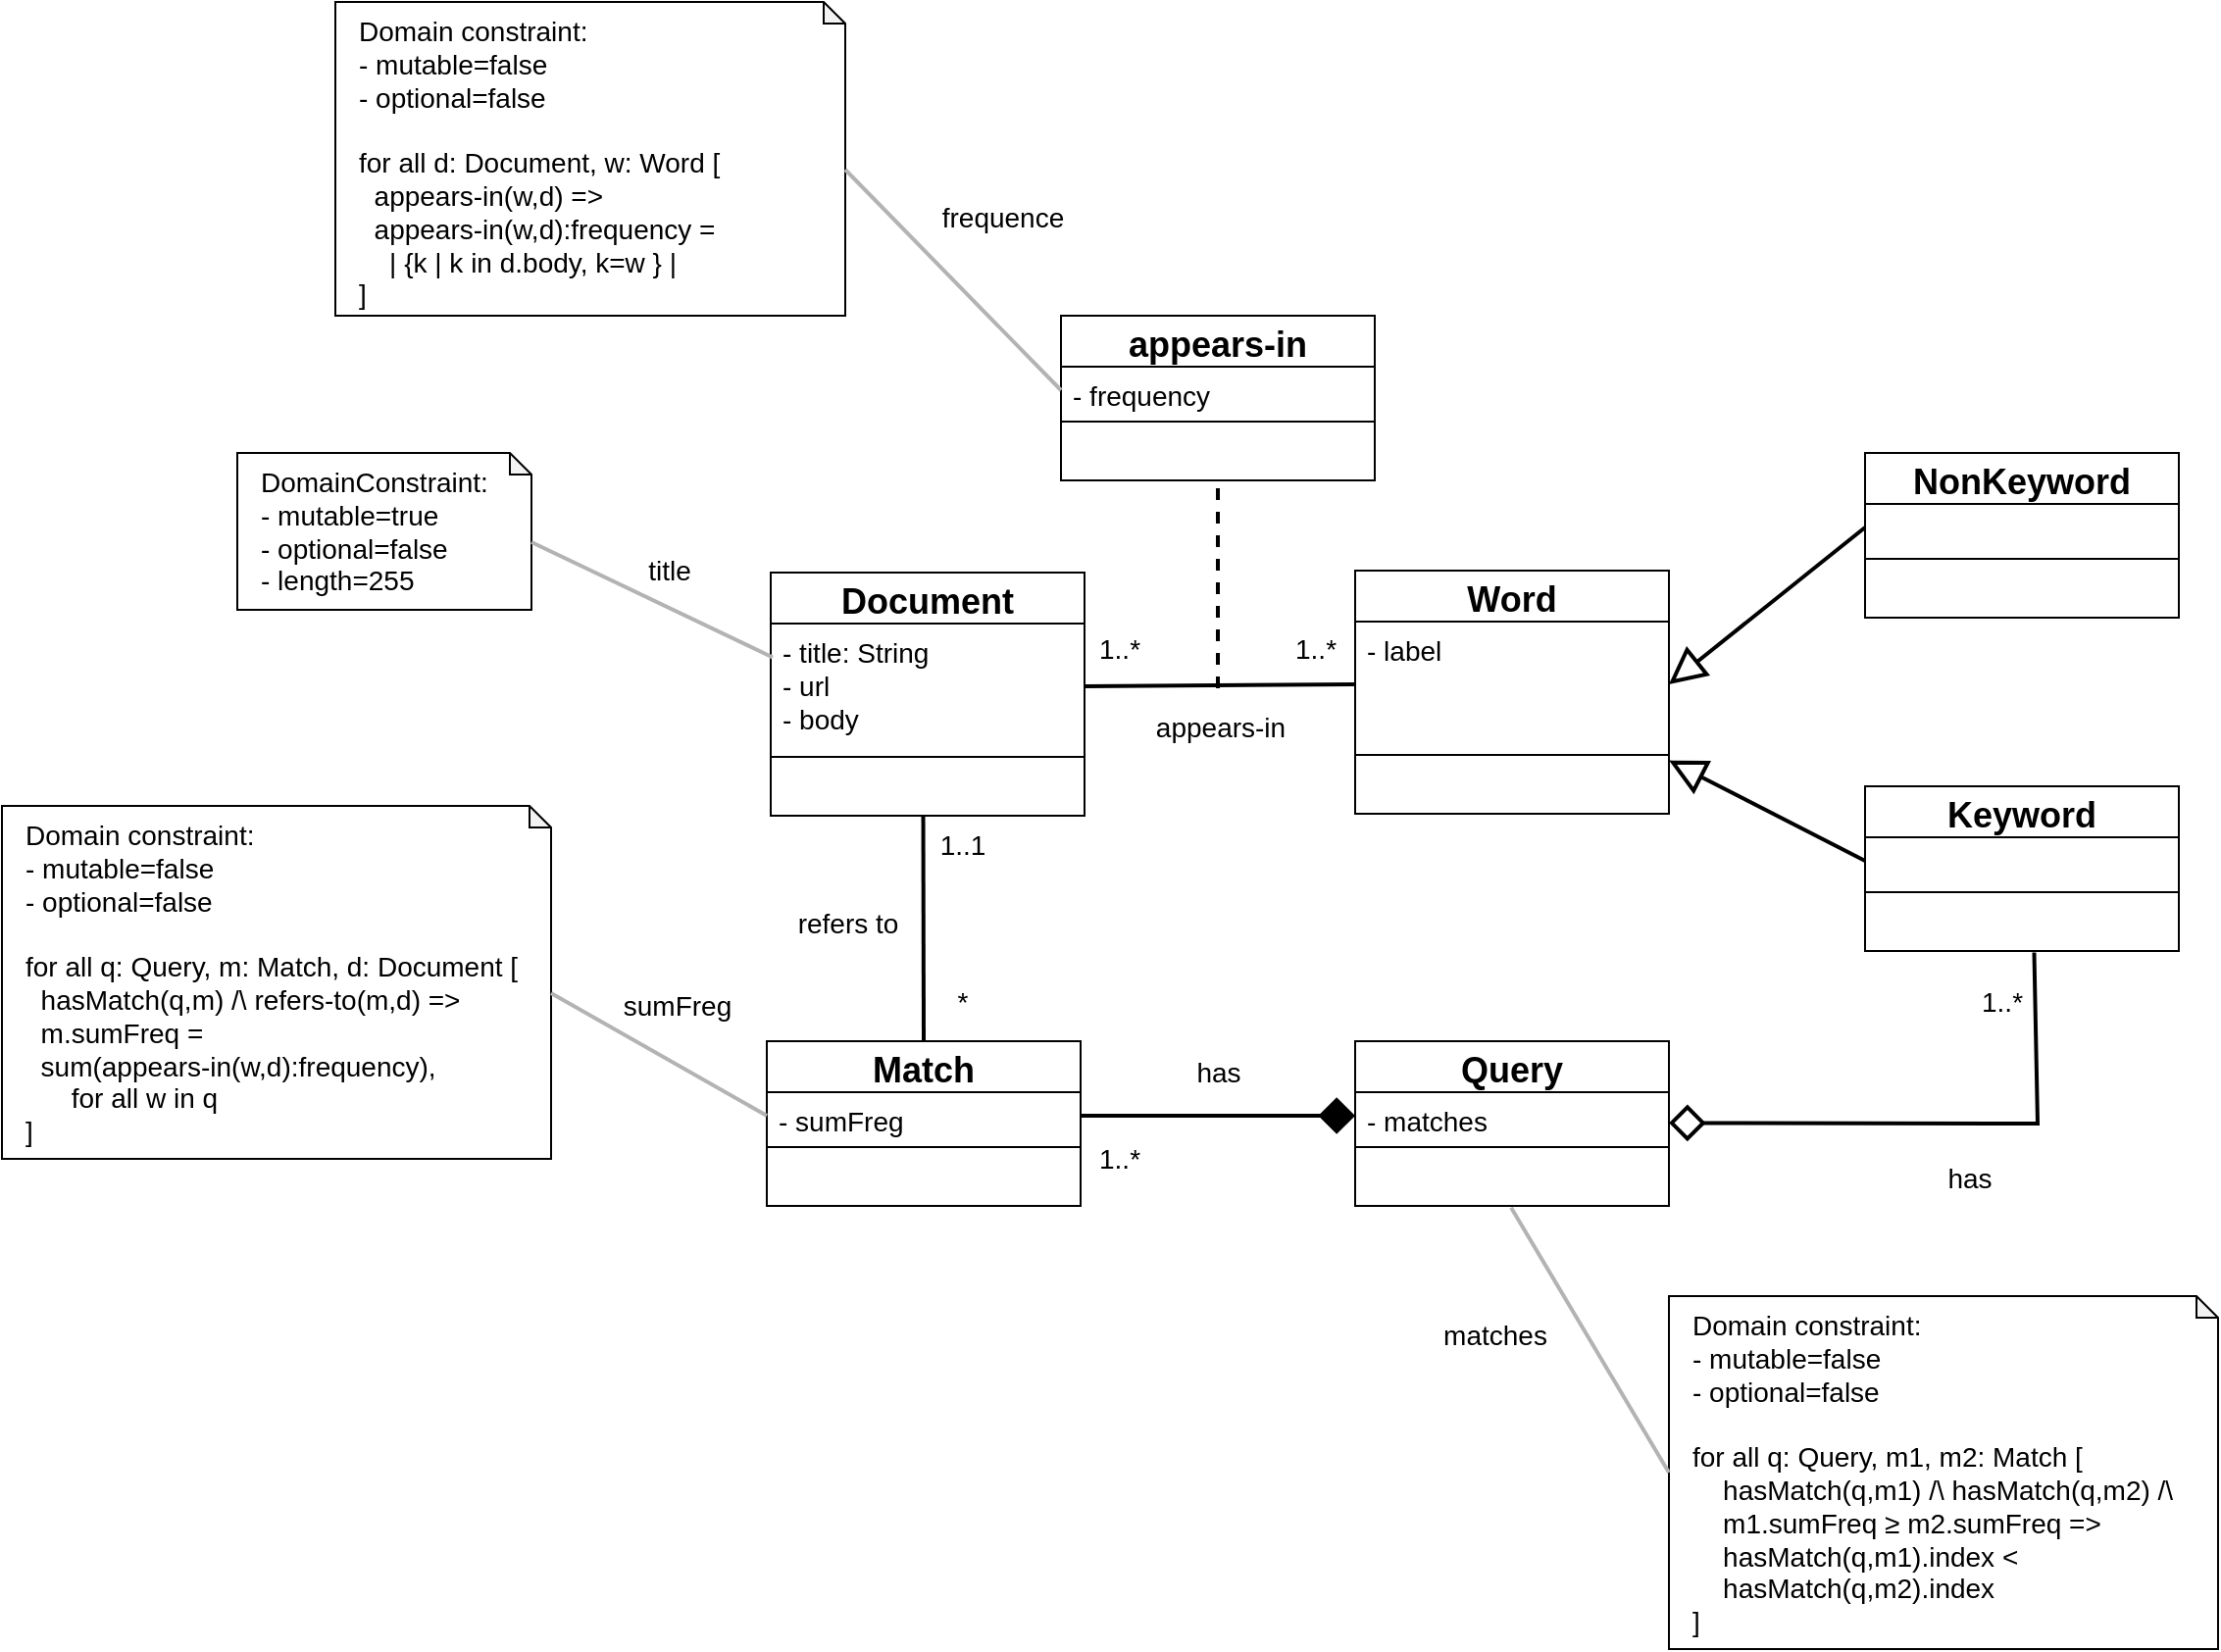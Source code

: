 <mxfile version="15.8.7" type="google"><diagram id="9eOlObSSSGjKOlIOTsqQ" name="Page-1"><mxGraphModel dx="2317" dy="1981" grid="1" gridSize="10" guides="1" tooltips="1" connect="1" arrows="1" fold="1" page="1" pageScale="1" pageWidth="850" pageHeight="1100" math="0" shadow="0"><root><mxCell id="0"/><mxCell id="1" parent="0"/><mxCell id="6KkjMEiyQHIL4CLcbHIr-1" value="Document" style="swimlane;fontStyle=1;align=center;verticalAlign=middle;childLayout=stackLayout;horizontal=1;startSize=26;horizontalStack=0;resizeParent=1;resizeParentMax=0;resizeLast=0;collapsible=1;marginBottom=0;fontSize=18;" vertex="1" parent="1"><mxGeometry x="62" y="81" width="160" height="124" as="geometry"/></mxCell><mxCell id="6KkjMEiyQHIL4CLcbHIr-2" value="- title: String&#xA;- url&#xA;- body&#xA;" style="text;strokeColor=none;fillColor=none;align=left;verticalAlign=top;spacingLeft=4;spacingRight=4;overflow=hidden;rotatable=0;points=[[0,0.5],[1,0.5]];portConstraint=eastwest;fontSize=14;" vertex="1" parent="6KkjMEiyQHIL4CLcbHIr-1"><mxGeometry y="26" width="160" height="64" as="geometry"/></mxCell><mxCell id="6KkjMEiyQHIL4CLcbHIr-3" value="" style="line;strokeWidth=1;fillColor=none;align=left;verticalAlign=middle;spacingTop=-1;spacingLeft=3;spacingRight=3;rotatable=0;labelPosition=right;points=[];portConstraint=eastwest;" vertex="1" parent="6KkjMEiyQHIL4CLcbHIr-1"><mxGeometry y="90" width="160" height="8" as="geometry"/></mxCell><mxCell id="6KkjMEiyQHIL4CLcbHIr-4" value=" " style="text;strokeColor=none;fillColor=none;align=left;verticalAlign=top;spacingLeft=4;spacingRight=4;overflow=hidden;rotatable=0;points=[[0,0.5],[1,0.5]];portConstraint=eastwest;fontSize=14;" vertex="1" parent="6KkjMEiyQHIL4CLcbHIr-1"><mxGeometry y="98" width="160" height="26" as="geometry"/></mxCell><mxCell id="6KkjMEiyQHIL4CLcbHIr-5" value="Word" style="swimlane;fontStyle=1;align=center;verticalAlign=middle;childLayout=stackLayout;horizontal=1;startSize=26;horizontalStack=0;resizeParent=1;resizeParentMax=0;resizeLast=0;collapsible=1;marginBottom=0;fontSize=18;" vertex="1" parent="1"><mxGeometry x="360" y="80" width="160" height="124" as="geometry"/></mxCell><mxCell id="6KkjMEiyQHIL4CLcbHIr-6" value="- label" style="text;strokeColor=none;fillColor=none;align=left;verticalAlign=top;spacingLeft=4;spacingRight=4;overflow=hidden;rotatable=0;points=[[0,0.5],[1,0.5]];portConstraint=eastwest;fontSize=14;" vertex="1" parent="6KkjMEiyQHIL4CLcbHIr-5"><mxGeometry y="26" width="160" height="64" as="geometry"/></mxCell><mxCell id="6KkjMEiyQHIL4CLcbHIr-7" value="" style="line;strokeWidth=1;fillColor=none;align=left;verticalAlign=middle;spacingTop=-1;spacingLeft=3;spacingRight=3;rotatable=0;labelPosition=right;points=[];portConstraint=eastwest;" vertex="1" parent="6KkjMEiyQHIL4CLcbHIr-5"><mxGeometry y="90" width="160" height="8" as="geometry"/></mxCell><mxCell id="6KkjMEiyQHIL4CLcbHIr-8" value=" " style="text;strokeColor=none;fillColor=none;align=left;verticalAlign=top;spacingLeft=4;spacingRight=4;overflow=hidden;rotatable=0;points=[[0,0.5],[1,0.5]];portConstraint=eastwest;fontSize=14;" vertex="1" parent="6KkjMEiyQHIL4CLcbHIr-5"><mxGeometry y="98" width="160" height="26" as="geometry"/></mxCell><mxCell id="6KkjMEiyQHIL4CLcbHIr-9" value="Query" style="swimlane;fontStyle=1;align=center;verticalAlign=middle;childLayout=stackLayout;horizontal=1;startSize=26;horizontalStack=0;resizeParent=1;resizeParentMax=0;resizeLast=0;collapsible=1;marginBottom=0;fontSize=18;" vertex="1" parent="1"><mxGeometry x="360" y="320" width="160" height="84" as="geometry"/></mxCell><mxCell id="6KkjMEiyQHIL4CLcbHIr-10" value="- matches" style="text;strokeColor=none;fillColor=none;align=left;verticalAlign=top;spacingLeft=4;spacingRight=4;overflow=hidden;rotatable=0;points=[[0,0.5],[1,0.5]];portConstraint=eastwest;fontSize=14;" vertex="1" parent="6KkjMEiyQHIL4CLcbHIr-9"><mxGeometry y="26" width="160" height="24" as="geometry"/></mxCell><mxCell id="6KkjMEiyQHIL4CLcbHIr-11" value="" style="line;strokeWidth=1;fillColor=none;align=left;verticalAlign=middle;spacingTop=-1;spacingLeft=3;spacingRight=3;rotatable=0;labelPosition=right;points=[];portConstraint=eastwest;" vertex="1" parent="6KkjMEiyQHIL4CLcbHIr-9"><mxGeometry y="50" width="160" height="8" as="geometry"/></mxCell><mxCell id="6KkjMEiyQHIL4CLcbHIr-12" value=" " style="text;strokeColor=none;fillColor=none;align=left;verticalAlign=top;spacingLeft=4;spacingRight=4;overflow=hidden;rotatable=0;points=[[0,0.5],[1,0.5]];portConstraint=eastwest;fontSize=14;" vertex="1" parent="6KkjMEiyQHIL4CLcbHIr-9"><mxGeometry y="58" width="160" height="26" as="geometry"/></mxCell><mxCell id="6KkjMEiyQHIL4CLcbHIr-13" value="Match" style="swimlane;fontStyle=1;align=center;verticalAlign=middle;childLayout=stackLayout;horizontal=1;startSize=26;horizontalStack=0;resizeParent=1;resizeParentMax=0;resizeLast=0;collapsible=1;marginBottom=0;fontSize=18;" vertex="1" parent="1"><mxGeometry x="60" y="320" width="160" height="84" as="geometry"/></mxCell><mxCell id="6KkjMEiyQHIL4CLcbHIr-14" value="- sumFreg" style="text;strokeColor=none;fillColor=none;align=left;verticalAlign=top;spacingLeft=4;spacingRight=4;overflow=hidden;rotatable=0;points=[[0,0.5],[1,0.5]];portConstraint=eastwest;fontSize=14;" vertex="1" parent="6KkjMEiyQHIL4CLcbHIr-13"><mxGeometry y="26" width="160" height="24" as="geometry"/></mxCell><mxCell id="6KkjMEiyQHIL4CLcbHIr-15" value="" style="line;strokeWidth=1;fillColor=none;align=left;verticalAlign=middle;spacingTop=-1;spacingLeft=3;spacingRight=3;rotatable=0;labelPosition=right;points=[];portConstraint=eastwest;" vertex="1" parent="6KkjMEiyQHIL4CLcbHIr-13"><mxGeometry y="50" width="160" height="8" as="geometry"/></mxCell><mxCell id="6KkjMEiyQHIL4CLcbHIr-16" value=" " style="text;strokeColor=none;fillColor=none;align=left;verticalAlign=top;spacingLeft=4;spacingRight=4;overflow=hidden;rotatable=0;points=[[0,0.5],[1,0.5]];portConstraint=eastwest;fontSize=14;" vertex="1" parent="6KkjMEiyQHIL4CLcbHIr-13"><mxGeometry y="58" width="160" height="26" as="geometry"/></mxCell><mxCell id="6KkjMEiyQHIL4CLcbHIr-17" value="NonKeyword" style="swimlane;fontStyle=1;align=center;verticalAlign=middle;childLayout=stackLayout;horizontal=1;startSize=26;horizontalStack=0;resizeParent=1;resizeParentMax=0;resizeLast=0;collapsible=1;marginBottom=0;fontSize=18;" vertex="1" parent="1"><mxGeometry x="620" y="20" width="160" height="84" as="geometry"/></mxCell><mxCell id="6KkjMEiyQHIL4CLcbHIr-18" value=" " style="text;strokeColor=none;fillColor=none;align=left;verticalAlign=top;spacingLeft=4;spacingRight=4;overflow=hidden;rotatable=0;points=[[0,0.5],[1,0.5]];portConstraint=eastwest;fontSize=14;" vertex="1" parent="6KkjMEiyQHIL4CLcbHIr-17"><mxGeometry y="26" width="160" height="24" as="geometry"/></mxCell><mxCell id="6KkjMEiyQHIL4CLcbHIr-19" value="" style="line;strokeWidth=1;fillColor=none;align=left;verticalAlign=middle;spacingTop=-1;spacingLeft=3;spacingRight=3;rotatable=0;labelPosition=right;points=[];portConstraint=eastwest;" vertex="1" parent="6KkjMEiyQHIL4CLcbHIr-17"><mxGeometry y="50" width="160" height="8" as="geometry"/></mxCell><mxCell id="6KkjMEiyQHIL4CLcbHIr-20" value=" " style="text;strokeColor=none;fillColor=none;align=left;verticalAlign=top;spacingLeft=4;spacingRight=4;overflow=hidden;rotatable=0;points=[[0,0.5],[1,0.5]];portConstraint=eastwest;fontSize=14;" vertex="1" parent="6KkjMEiyQHIL4CLcbHIr-17"><mxGeometry y="58" width="160" height="26" as="geometry"/></mxCell><mxCell id="6KkjMEiyQHIL4CLcbHIr-21" value="Keyword" style="swimlane;fontStyle=1;align=center;verticalAlign=middle;childLayout=stackLayout;horizontal=1;startSize=26;horizontalStack=0;resizeParent=1;resizeParentMax=0;resizeLast=0;collapsible=1;marginBottom=0;fontSize=18;" vertex="1" parent="1"><mxGeometry x="620" y="190" width="160" height="84" as="geometry"/></mxCell><mxCell id="6KkjMEiyQHIL4CLcbHIr-22" value=" " style="text;strokeColor=none;fillColor=none;align=left;verticalAlign=top;spacingLeft=4;spacingRight=4;overflow=hidden;rotatable=0;points=[[0,0.5],[1,0.5]];portConstraint=eastwest;fontSize=14;" vertex="1" parent="6KkjMEiyQHIL4CLcbHIr-21"><mxGeometry y="26" width="160" height="24" as="geometry"/></mxCell><mxCell id="6KkjMEiyQHIL4CLcbHIr-23" value="" style="line;strokeWidth=1;fillColor=none;align=left;verticalAlign=middle;spacingTop=-1;spacingLeft=3;spacingRight=3;rotatable=0;labelPosition=right;points=[];portConstraint=eastwest;" vertex="1" parent="6KkjMEiyQHIL4CLcbHIr-21"><mxGeometry y="50" width="160" height="8" as="geometry"/></mxCell><mxCell id="6KkjMEiyQHIL4CLcbHIr-24" value=" " style="text;strokeColor=none;fillColor=none;align=left;verticalAlign=top;spacingLeft=4;spacingRight=4;overflow=hidden;rotatable=0;points=[[0,0.5],[1,0.5]];portConstraint=eastwest;fontSize=14;" vertex="1" parent="6KkjMEiyQHIL4CLcbHIr-21"><mxGeometry y="58" width="160" height="26" as="geometry"/></mxCell><mxCell id="6KkjMEiyQHIL4CLcbHIr-26" style="edgeStyle=none;rounded=0;orthogonalLoop=1;jettySize=auto;html=1;exitX=0;exitY=0.5;exitDx=0;exitDy=0;entryX=1;entryY=0.5;entryDx=0;entryDy=0;fontSize=14;endArrow=block;endFill=0;endSize=14;strokeWidth=2;" edge="1" parent="1" source="6KkjMEiyQHIL4CLcbHIr-18" target="6KkjMEiyQHIL4CLcbHIr-6"><mxGeometry relative="1" as="geometry"/></mxCell><mxCell id="6KkjMEiyQHIL4CLcbHIr-27" style="edgeStyle=none;rounded=0;orthogonalLoop=1;jettySize=auto;html=1;exitX=0;exitY=0.5;exitDx=0;exitDy=0;entryX=1;entryY=-0.046;entryDx=0;entryDy=0;fontSize=14;endArrow=block;endFill=0;endSize=14;strokeWidth=2;entryPerimeter=0;" edge="1" parent="1" source="6KkjMEiyQHIL4CLcbHIr-22" target="6KkjMEiyQHIL4CLcbHIr-8"><mxGeometry relative="1" as="geometry"><mxPoint x="630" y="68" as="sourcePoint"/><mxPoint x="530" y="148" as="targetPoint"/></mxGeometry></mxCell><mxCell id="6KkjMEiyQHIL4CLcbHIr-28" value="appears-in" style="edgeStyle=none;rounded=0;orthogonalLoop=1;jettySize=auto;html=1;exitX=1;exitY=0.5;exitDx=0;exitDy=0;entryX=0;entryY=0.5;entryDx=0;entryDy=0;fontSize=14;endArrow=none;endFill=0;endSize=14;strokeWidth=2;" edge="1" parent="1" source="6KkjMEiyQHIL4CLcbHIr-2" target="6KkjMEiyQHIL4CLcbHIr-6"><mxGeometry y="-22" relative="1" as="geometry"><mxPoint x="630" y="68" as="sourcePoint"/><mxPoint x="530" y="148" as="targetPoint"/><mxPoint as="offset"/></mxGeometry></mxCell><mxCell id="6KkjMEiyQHIL4CLcbHIr-29" value="has" style="edgeStyle=none;rounded=0;orthogonalLoop=1;jettySize=auto;html=1;exitX=0;exitY=0.5;exitDx=0;exitDy=0;entryX=1;entryY=0.5;entryDx=0;entryDy=0;fontSize=14;endArrow=none;endFill=0;endSize=14;strokeWidth=2;startArrow=diamond;startFill=1;startSize=14;" edge="1" parent="1" source="6KkjMEiyQHIL4CLcbHIr-10" target="6KkjMEiyQHIL4CLcbHIr-14"><mxGeometry y="-22" relative="1" as="geometry"><mxPoint x="230" y="148" as="sourcePoint"/><mxPoint x="370" y="148" as="targetPoint"/><mxPoint as="offset"/></mxGeometry></mxCell><mxCell id="6KkjMEiyQHIL4CLcbHIr-30" value="refers to" style="edgeStyle=none;rounded=0;orthogonalLoop=1;jettySize=auto;html=1;exitX=0.486;exitY=1.015;exitDx=0;exitDy=0;entryX=0.5;entryY=0;entryDx=0;entryDy=0;fontSize=14;endArrow=none;endFill=0;endSize=14;strokeWidth=2;exitPerimeter=0;" edge="1" parent="1" source="6KkjMEiyQHIL4CLcbHIr-4" target="6KkjMEiyQHIL4CLcbHIr-13"><mxGeometry x="-0.051" y="-39" relative="1" as="geometry"><mxPoint x="370" y="368" as="sourcePoint"/><mxPoint x="230" y="368" as="targetPoint"/><mxPoint as="offset"/></mxGeometry></mxCell><mxCell id="6KkjMEiyQHIL4CLcbHIr-31" value="has" style="edgeStyle=none;rounded=0;orthogonalLoop=1;jettySize=auto;html=1;entryX=1;entryY=0.5;entryDx=0;entryDy=0;fontSize=14;endArrow=diamond;endFill=0;endSize=14;strokeWidth=2;exitX=0.539;exitY=1.028;exitDx=0;exitDy=0;exitPerimeter=0;startArrow=none;startFill=0;" edge="1" parent="1" source="6KkjMEiyQHIL4CLcbHIr-24"><mxGeometry x="-0.114" y="28" relative="1" as="geometry"><mxPoint x="700" y="270" as="sourcePoint"/><mxPoint x="520" y="361.66" as="targetPoint"/><Array as="points"><mxPoint x="708" y="362"/></Array><mxPoint as="offset"/></mxGeometry></mxCell><mxCell id="6KkjMEiyQHIL4CLcbHIr-32" value="&lt;div&gt;DomainConstraint:&lt;br&gt;&lt;/div&gt;&lt;div&gt;- mutable=true&lt;/div&gt;&lt;div&gt;- optional=false&lt;/div&gt;&lt;div&gt;- length=255&lt;br&gt;&lt;/div&gt;" style="shape=note;whiteSpace=wrap;html=1;backgroundOutline=1;darkOpacity=0.05;fontSize=14;size=11;align=left;verticalAlign=top;spacingLeft=10;" vertex="1" parent="1"><mxGeometry x="-210" y="20" width="150" height="80" as="geometry"/></mxCell><mxCell id="6KkjMEiyQHIL4CLcbHIr-33" value="title" style="edgeStyle=none;rounded=0;orthogonalLoop=1;jettySize=auto;html=1;exitX=0;exitY=0;exitDx=150;exitDy=45.5;entryX=0.006;entryY=0.269;entryDx=0;entryDy=0;fontSize=14;endArrow=none;endFill=0;endSize=14;strokeWidth=2;exitPerimeter=0;entryPerimeter=0;strokeColor=#B3B3B3;" edge="1" parent="1" source="6KkjMEiyQHIL4CLcbHIr-32" target="6KkjMEiyQHIL4CLcbHIr-2"><mxGeometry x="0.019" y="17" relative="1" as="geometry"><mxPoint x="-60" y="75.39" as="sourcePoint"/><mxPoint x="-59.76" y="190" as="targetPoint"/><mxPoint as="offset"/></mxGeometry></mxCell><mxCell id="6KkjMEiyQHIL4CLcbHIr-34" value="1..*" style="text;html=1;strokeColor=none;fillColor=none;align=center;verticalAlign=middle;whiteSpace=wrap;rounded=0;fontSize=14;" vertex="1" parent="1"><mxGeometry x="330" y="110" width="20" height="20" as="geometry"/></mxCell><mxCell id="6KkjMEiyQHIL4CLcbHIr-35" value="1..*" style="text;html=1;strokeColor=none;fillColor=none;align=center;verticalAlign=middle;whiteSpace=wrap;rounded=0;fontSize=14;" vertex="1" parent="1"><mxGeometry x="230" y="110" width="20" height="20" as="geometry"/></mxCell><mxCell id="6KkjMEiyQHIL4CLcbHIr-36" value="1..1" style="text;html=1;strokeColor=none;fillColor=none;align=center;verticalAlign=middle;whiteSpace=wrap;rounded=0;fontSize=14;" vertex="1" parent="1"><mxGeometry x="150" y="210" width="20" height="20" as="geometry"/></mxCell><mxCell id="6KkjMEiyQHIL4CLcbHIr-37" value="*" style="text;html=1;strokeColor=none;fillColor=none;align=center;verticalAlign=middle;whiteSpace=wrap;rounded=0;fontSize=14;" vertex="1" parent="1"><mxGeometry x="150" y="290" width="20" height="20" as="geometry"/></mxCell><mxCell id="6KkjMEiyQHIL4CLcbHIr-38" value="1..*" style="text;html=1;strokeColor=none;fillColor=none;align=center;verticalAlign=middle;whiteSpace=wrap;rounded=0;fontSize=14;" vertex="1" parent="1"><mxGeometry x="230" y="370" width="20" height="20" as="geometry"/></mxCell><mxCell id="6KkjMEiyQHIL4CLcbHIr-39" value="1..*" style="text;html=1;strokeColor=none;fillColor=none;align=center;verticalAlign=middle;whiteSpace=wrap;rounded=0;fontSize=14;" vertex="1" parent="1"><mxGeometry x="680" y="290" width="20" height="20" as="geometry"/></mxCell><mxCell id="6KkjMEiyQHIL4CLcbHIr-40" value="appears-in" style="swimlane;fontStyle=1;align=center;verticalAlign=middle;childLayout=stackLayout;horizontal=1;startSize=26;horizontalStack=0;resizeParent=1;resizeParentMax=0;resizeLast=0;collapsible=1;marginBottom=0;fontSize=18;" vertex="1" parent="1"><mxGeometry x="210" y="-50" width="160" height="84" as="geometry"/></mxCell><mxCell id="6KkjMEiyQHIL4CLcbHIr-41" value="- frequency" style="text;strokeColor=none;fillColor=none;align=left;verticalAlign=top;spacingLeft=4;spacingRight=4;overflow=hidden;rotatable=0;points=[[0,0.5],[1,0.5]];portConstraint=eastwest;fontSize=14;" vertex="1" parent="6KkjMEiyQHIL4CLcbHIr-40"><mxGeometry y="26" width="160" height="24" as="geometry"/></mxCell><mxCell id="6KkjMEiyQHIL4CLcbHIr-42" value="" style="line;strokeWidth=1;fillColor=none;align=left;verticalAlign=middle;spacingTop=-1;spacingLeft=3;spacingRight=3;rotatable=0;labelPosition=right;points=[];portConstraint=eastwest;" vertex="1" parent="6KkjMEiyQHIL4CLcbHIr-40"><mxGeometry y="50" width="160" height="8" as="geometry"/></mxCell><mxCell id="6KkjMEiyQHIL4CLcbHIr-43" value=" " style="text;strokeColor=none;fillColor=none;align=left;verticalAlign=top;spacingLeft=4;spacingRight=4;overflow=hidden;rotatable=0;points=[[0,0.5],[1,0.5]];portConstraint=eastwest;fontSize=14;" vertex="1" parent="6KkjMEiyQHIL4CLcbHIr-40"><mxGeometry y="58" width="160" height="26" as="geometry"/></mxCell><mxCell id="6KkjMEiyQHIL4CLcbHIr-44" value="" style="edgeStyle=none;rounded=0;orthogonalLoop=1;jettySize=auto;html=1;fontSize=14;endArrow=none;endFill=0;endSize=14;strokeWidth=2;dashed=1;" edge="1" parent="1" target="6KkjMEiyQHIL4CLcbHIr-43"><mxGeometry y="-22" relative="1" as="geometry"><mxPoint x="290" y="140" as="sourcePoint"/><mxPoint x="370" y="148" as="targetPoint"/><mxPoint as="offset"/></mxGeometry></mxCell><mxCell id="6KkjMEiyQHIL4CLcbHIr-45" value="&lt;div&gt;Domain constraint:&lt;/div&gt;&lt;div&gt;- mutable=false&lt;/div&gt;&lt;div&gt;- optional=false&lt;/div&gt;&lt;div&gt;&lt;br&gt;&lt;/div&gt;&lt;div&gt;for all d: Document, w: Word [&lt;br&gt;&amp;nbsp; appears-in(w,d) =&amp;gt; &lt;br&gt;&amp;nbsp; appears-in(w,d):frequency = &lt;br&gt;&amp;nbsp;&amp;nbsp;&amp;nbsp; | {k | k in d.body, k=w } |&lt;br&gt;]&lt;br&gt;&lt;/div&gt;" style="shape=note;whiteSpace=wrap;html=1;backgroundOutline=1;darkOpacity=0.05;fontSize=14;size=11;align=left;verticalAlign=top;spacingLeft=10;" vertex="1" parent="1"><mxGeometry x="-160" y="-210" width="260" height="160" as="geometry"/></mxCell><mxCell id="6KkjMEiyQHIL4CLcbHIr-46" value="frequence" style="edgeStyle=none;rounded=0;orthogonalLoop=1;jettySize=auto;html=1;entryX=0;entryY=0.5;entryDx=0;entryDy=0;fontSize=14;endArrow=none;endFill=0;endSize=14;strokeWidth=2;exitX=0;exitY=0;exitDx=260;exitDy=85.5;exitPerimeter=0;strokeColor=#B3B3B3;" edge="1" parent="1" source="6KkjMEiyQHIL4CLcbHIr-45" target="6KkjMEiyQHIL4CLcbHIr-41"><mxGeometry x="-0.066" y="40" relative="1" as="geometry"><mxPoint x="130" y="-70" as="sourcePoint"/><mxPoint x="262.96" y="-41.284" as="targetPoint"/><mxPoint as="offset"/></mxGeometry></mxCell><mxCell id="6KkjMEiyQHIL4CLcbHIr-47" value="&lt;div&gt;Domain constraint:&lt;/div&gt;&lt;div&gt;- mutable=false&lt;/div&gt;&lt;div&gt;- optional=false&lt;/div&gt;&lt;div&gt;&lt;br&gt;&lt;/div&gt;for all q: Query, m: Match, d: Document [ &lt;br&gt;&amp;nbsp; hasMatch(q,m) /\ refers-to(m,d) =&amp;gt; &lt;br&gt;&amp;nbsp; m.sumFreq = &lt;br&gt;&amp;nbsp; sum(appears-in(w,d):frequency),&lt;br&gt;&amp;nbsp;&amp;nbsp;&amp;nbsp;&amp;nbsp;&amp;nbsp; for all w in q &lt;br&gt;]" style="shape=note;whiteSpace=wrap;html=1;backgroundOutline=1;darkOpacity=0.05;fontSize=14;size=11;align=left;verticalAlign=top;spacingLeft=10;" vertex="1" parent="1"><mxGeometry x="-330" y="200" width="280" height="180" as="geometry"/></mxCell><mxCell id="6KkjMEiyQHIL4CLcbHIr-48" value="sumFreg" style="edgeStyle=none;rounded=0;orthogonalLoop=1;jettySize=auto;html=1;entryX=0;entryY=0.5;entryDx=0;entryDy=0;fontSize=14;endArrow=none;endFill=0;endSize=14;strokeWidth=2;exitX=0;exitY=0;exitDx=280;exitDy=95.5;exitPerimeter=0;strokeColor=#B3B3B3;" edge="1" parent="1" source="6KkjMEiyQHIL4CLcbHIr-47" target="6KkjMEiyQHIL4CLcbHIr-14"><mxGeometry x="-0.064" y="26" relative="1" as="geometry"><mxPoint x="-30" y="390" as="sourcePoint"/><mxPoint x="80" y="502.5" as="targetPoint"/><mxPoint as="offset"/></mxGeometry></mxCell><mxCell id="6KkjMEiyQHIL4CLcbHIr-49" value="&lt;div&gt;Domain constraint:&lt;/div&gt;&lt;div&gt;- mutable=false&lt;/div&gt;&lt;div&gt;- optional=false&lt;/div&gt;&lt;div&gt;&lt;br&gt;&lt;/div&gt;for all q: Query, m1, m2: Match [&lt;br&gt;&amp;nbsp;&amp;nbsp; &amp;nbsp;hasMatch(q,m1) /\ hasMatch(q,m2) /\&lt;br&gt;&amp;nbsp;&amp;nbsp; &amp;nbsp;m1.sumFreq ≥ m2.sumFreq =&amp;gt; &lt;br&gt;&amp;nbsp;&amp;nbsp;&amp;nbsp; hasMatch(q,m1).index &amp;lt;&lt;br&gt;&amp;nbsp;&amp;nbsp;&amp;nbsp; hasMatch(q,m2).index &amp;nbsp;&amp;nbsp;&amp;nbsp; &lt;br&gt;]" style="shape=note;whiteSpace=wrap;html=1;backgroundOutline=1;darkOpacity=0.05;fontSize=14;size=11;align=left;verticalAlign=top;spacingLeft=10;" vertex="1" parent="1"><mxGeometry x="520" y="450" width="280" height="180" as="geometry"/></mxCell><mxCell id="6KkjMEiyQHIL4CLcbHIr-50" value="matches" style="edgeStyle=none;rounded=0;orthogonalLoop=1;jettySize=auto;html=1;entryX=0;entryY=0.5;entryDx=0;entryDy=0;fontSize=14;endArrow=none;endFill=0;endSize=14;strokeWidth=2;exitX=0.497;exitY=1.034;exitDx=0;exitDy=0;exitPerimeter=0;strokeColor=#B3B3B3;entryPerimeter=0;" edge="1" parent="1" source="6KkjMEiyQHIL4CLcbHIr-12" target="6KkjMEiyQHIL4CLcbHIr-49"><mxGeometry x="-0.35" y="-42" relative="1" as="geometry"><mxPoint x="-40" y="305.5" as="sourcePoint"/><mxPoint x="70" y="368" as="targetPoint"/><mxPoint x="1" as="offset"/></mxGeometry></mxCell></root></mxGraphModel></diagram></mxfile>
